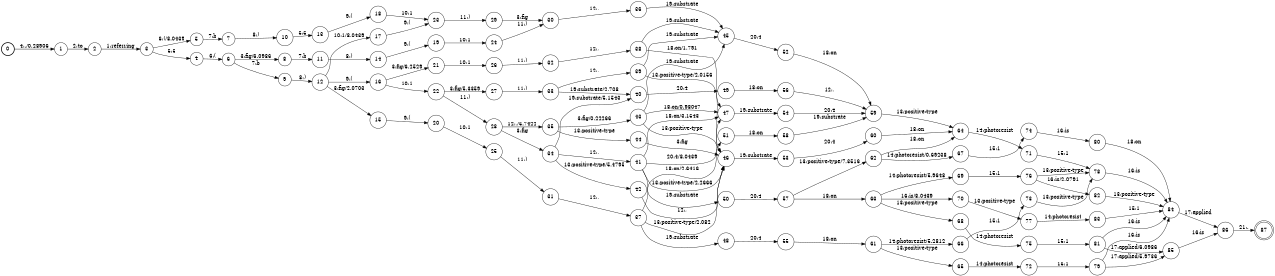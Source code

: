 digraph FST {
rankdir = LR;
size = "8.5,11";
label = "";
center = 1;
orientation = Portrait;
ranksep = "0.4";
nodesep = "0.25";
0 [label = "0", shape = circle, style = bold, fontsize = 14]
	0 -> 1 [label = "4:./0.28906", fontsize = 14];
1 [label = "1", shape = circle, style = solid, fontsize = 14]
	1 -> 2 [label = "2:to", fontsize = 14];
2 [label = "2", shape = circle, style = solid, fontsize = 14]
	2 -> 3 [label = "1:referring", fontsize = 14];
3 [label = "3", shape = circle, style = solid, fontsize = 14]
	3 -> 4 [label = "5:5", fontsize = 14];
	3 -> 5 [label = "6:(/8.0439", fontsize = 14];
4 [label = "4", shape = circle, style = solid, fontsize = 14]
	4 -> 6 [label = "6:(", fontsize = 14];
5 [label = "5", shape = circle, style = solid, fontsize = 14]
	5 -> 7 [label = "7:b", fontsize = 14];
6 [label = "6", shape = circle, style = solid, fontsize = 14]
	6 -> 8 [label = "3:fig/6.0986", fontsize = 14];
	6 -> 9 [label = "7:b", fontsize = 14];
7 [label = "7", shape = circle, style = solid, fontsize = 14]
	7 -> 10 [label = "8:)", fontsize = 14];
8 [label = "8", shape = circle, style = solid, fontsize = 14]
	8 -> 11 [label = "7:b", fontsize = 14];
9 [label = "9", shape = circle, style = solid, fontsize = 14]
	9 -> 12 [label = "8:)", fontsize = 14];
10 [label = "10", shape = circle, style = solid, fontsize = 14]
	10 -> 13 [label = "5:5", fontsize = 14];
11 [label = "11", shape = circle, style = solid, fontsize = 14]
	11 -> 14 [label = "8:)", fontsize = 14];
12 [label = "12", shape = circle, style = solid, fontsize = 14]
	12 -> 15 [label = "3:fig/2.0703", fontsize = 14];
	12 -> 16 [label = "9:(", fontsize = 14];
	12 -> 17 [label = "10:1/8.0439", fontsize = 14];
13 [label = "13", shape = circle, style = solid, fontsize = 14]
	13 -> 18 [label = "9:(", fontsize = 14];
14 [label = "14", shape = circle, style = solid, fontsize = 14]
	14 -> 19 [label = "9:(", fontsize = 14];
15 [label = "15", shape = circle, style = solid, fontsize = 14]
	15 -> 20 [label = "9:(", fontsize = 14];
16 [label = "16", shape = circle, style = solid, fontsize = 14]
	16 -> 21 [label = "3:fig/6.2529", fontsize = 14];
	16 -> 22 [label = "10:1", fontsize = 14];
17 [label = "17", shape = circle, style = solid, fontsize = 14]
	17 -> 23 [label = "9:(", fontsize = 14];
18 [label = "18", shape = circle, style = solid, fontsize = 14]
	18 -> 23 [label = "10:1", fontsize = 14];
19 [label = "19", shape = circle, style = solid, fontsize = 14]
	19 -> 24 [label = "10:1", fontsize = 14];
20 [label = "20", shape = circle, style = solid, fontsize = 14]
	20 -> 25 [label = "10:1", fontsize = 14];
21 [label = "21", shape = circle, style = solid, fontsize = 14]
	21 -> 26 [label = "10:1", fontsize = 14];
22 [label = "22", shape = circle, style = solid, fontsize = 14]
	22 -> 27 [label = "3:fig/5.3359", fontsize = 14];
	22 -> 28 [label = "11:)", fontsize = 14];
23 [label = "23", shape = circle, style = solid, fontsize = 14]
	23 -> 29 [label = "11:)", fontsize = 14];
24 [label = "24", shape = circle, style = solid, fontsize = 14]
	24 -> 30 [label = "11:)", fontsize = 14];
25 [label = "25", shape = circle, style = solid, fontsize = 14]
	25 -> 31 [label = "11:)", fontsize = 14];
26 [label = "26", shape = circle, style = solid, fontsize = 14]
	26 -> 32 [label = "11:)", fontsize = 14];
27 [label = "27", shape = circle, style = solid, fontsize = 14]
	27 -> 33 [label = "11:)", fontsize = 14];
28 [label = "28", shape = circle, style = solid, fontsize = 14]
	28 -> 34 [label = "3:fig", fontsize = 14];
	28 -> 35 [label = "12:,/5.7422", fontsize = 14];
29 [label = "29", shape = circle, style = solid, fontsize = 14]
	29 -> 30 [label = "3:fig", fontsize = 14];
30 [label = "30", shape = circle, style = solid, fontsize = 14]
	30 -> 36 [label = "12:,", fontsize = 14];
31 [label = "31", shape = circle, style = solid, fontsize = 14]
	31 -> 37 [label = "12:,", fontsize = 14];
32 [label = "32", shape = circle, style = solid, fontsize = 14]
	32 -> 38 [label = "12:,", fontsize = 14];
33 [label = "33", shape = circle, style = solid, fontsize = 14]
	33 -> 39 [label = "12:,", fontsize = 14];
	33 -> 40 [label = "19:substrate/2.708", fontsize = 14];
34 [label = "34", shape = circle, style = solid, fontsize = 14]
	34 -> 41 [label = "12:,", fontsize = 14];
	34 -> 42 [label = "13:positive-type/5.4795", fontsize = 14];
	34 -> 40 [label = "19:substrate/5.1543", fontsize = 14];
35 [label = "35", shape = circle, style = solid, fontsize = 14]
	35 -> 43 [label = "3:fig/0.22266", fontsize = 14];
	35 -> 44 [label = "13:positive-type", fontsize = 14];
36 [label = "36", shape = circle, style = solid, fontsize = 14]
	36 -> 45 [label = "19:substrate", fontsize = 14];
37 [label = "37", shape = circle, style = solid, fontsize = 14]
	37 -> 46 [label = "13:positive-type/2.082", fontsize = 14];
	37 -> 47 [label = "18:on/2.6416", fontsize = 14];
	37 -> 48 [label = "19:substrate", fontsize = 14];
38 [label = "38", shape = circle, style = solid, fontsize = 14]
	38 -> 47 [label = "18:on/1.791", fontsize = 14];
	38 -> 45 [label = "19:substrate", fontsize = 14];
39 [label = "39", shape = circle, style = solid, fontsize = 14]
	39 -> 46 [label = "13:positive-type/2.0156", fontsize = 14];
	39 -> 45 [label = "19:substrate", fontsize = 14];
40 [label = "40", shape = circle, style = solid, fontsize = 14]
	40 -> 49 [label = "20:4", fontsize = 14];
41 [label = "41", shape = circle, style = solid, fontsize = 14]
	41 -> 46 [label = "13:positive-type/2.2666", fontsize = 14];
	41 -> 47 [label = "18:on/3.1543", fontsize = 14];
	41 -> 50 [label = "19:substrate", fontsize = 14];
	41 -> 51 [label = "20:4/8.0439", fontsize = 14];
42 [label = "42", shape = circle, style = solid, fontsize = 14]
	42 -> 46 [label = "12:,", fontsize = 14];
43 [label = "43", shape = circle, style = solid, fontsize = 14]
	43 -> 46 [label = "13:positive-type", fontsize = 14];
	43 -> 47 [label = "18:on/0.98047", fontsize = 14];
	43 -> 45 [label = "19:substrate", fontsize = 14];
44 [label = "44", shape = circle, style = solid, fontsize = 14]
	44 -> 46 [label = "3:fig", fontsize = 14];
45 [label = "45", shape = circle, style = solid, fontsize = 14]
	45 -> 52 [label = "20:4", fontsize = 14];
46 [label = "46", shape = circle, style = solid, fontsize = 14]
	46 -> 53 [label = "19:substrate", fontsize = 14];
47 [label = "47", shape = circle, style = solid, fontsize = 14]
	47 -> 54 [label = "19:substrate", fontsize = 14];
48 [label = "48", shape = circle, style = solid, fontsize = 14]
	48 -> 55 [label = "20:4", fontsize = 14];
49 [label = "49", shape = circle, style = solid, fontsize = 14]
	49 -> 56 [label = "18:on", fontsize = 14];
50 [label = "50", shape = circle, style = solid, fontsize = 14]
	50 -> 57 [label = "20:4", fontsize = 14];
51 [label = "51", shape = circle, style = solid, fontsize = 14]
	51 -> 58 [label = "18:on", fontsize = 14];
52 [label = "52", shape = circle, style = solid, fontsize = 14]
	52 -> 59 [label = "18:on", fontsize = 14];
53 [label = "53", shape = circle, style = solid, fontsize = 14]
	53 -> 60 [label = "20:4", fontsize = 14];
54 [label = "54", shape = circle, style = solid, fontsize = 14]
	54 -> 59 [label = "20:4", fontsize = 14];
55 [label = "55", shape = circle, style = solid, fontsize = 14]
	55 -> 61 [label = "18:on", fontsize = 14];
56 [label = "56", shape = circle, style = solid, fontsize = 14]
	56 -> 59 [label = "12:,", fontsize = 14];
57 [label = "57", shape = circle, style = solid, fontsize = 14]
	57 -> 62 [label = "13:positive-type/7.3516", fontsize = 14];
	57 -> 63 [label = "18:on", fontsize = 14];
58 [label = "58", shape = circle, style = solid, fontsize = 14]
	58 -> 59 [label = "19:substrate", fontsize = 14];
59 [label = "59", shape = circle, style = solid, fontsize = 14]
	59 -> 64 [label = "13:positive-type", fontsize = 14];
60 [label = "60", shape = circle, style = solid, fontsize = 14]
	60 -> 64 [label = "18:on", fontsize = 14];
61 [label = "61", shape = circle, style = solid, fontsize = 14]
	61 -> 65 [label = "13:positive-type", fontsize = 14];
	61 -> 66 [label = "14:photoresist/5.2812", fontsize = 14];
62 [label = "62", shape = circle, style = solid, fontsize = 14]
	62 -> 67 [label = "14:photoresist/0.69238", fontsize = 14];
	62 -> 64 [label = "18:on", fontsize = 14];
63 [label = "63", shape = circle, style = solid, fontsize = 14]
	63 -> 68 [label = "13:positive-type", fontsize = 14];
	63 -> 69 [label = "14:photoresist/5.9648", fontsize = 14];
	63 -> 70 [label = "16:is/8.0439", fontsize = 14];
64 [label = "64", shape = circle, style = solid, fontsize = 14]
	64 -> 71 [label = "14:photoresist", fontsize = 14];
65 [label = "65", shape = circle, style = solid, fontsize = 14]
	65 -> 72 [label = "14:photoresist", fontsize = 14];
66 [label = "66", shape = circle, style = solid, fontsize = 14]
	66 -> 73 [label = "15:1", fontsize = 14];
67 [label = "67", shape = circle, style = solid, fontsize = 14]
	67 -> 74 [label = "15:1", fontsize = 14];
68 [label = "68", shape = circle, style = solid, fontsize = 14]
	68 -> 75 [label = "14:photoresist", fontsize = 14];
69 [label = "69", shape = circle, style = solid, fontsize = 14]
	69 -> 76 [label = "15:1", fontsize = 14];
70 [label = "70", shape = circle, style = solid, fontsize = 14]
	70 -> 77 [label = "13:positive-type", fontsize = 14];
71 [label = "71", shape = circle, style = solid, fontsize = 14]
	71 -> 78 [label = "15:1", fontsize = 14];
72 [label = "72", shape = circle, style = solid, fontsize = 14]
	72 -> 79 [label = "15:1", fontsize = 14];
73 [label = "73", shape = circle, style = solid, fontsize = 14]
	73 -> 78 [label = "13:positive-type", fontsize = 14];
74 [label = "74", shape = circle, style = solid, fontsize = 14]
	74 -> 80 [label = "16:is", fontsize = 14];
75 [label = "75", shape = circle, style = solid, fontsize = 14]
	75 -> 81 [label = "15:1", fontsize = 14];
76 [label = "76", shape = circle, style = solid, fontsize = 14]
	76 -> 78 [label = "13:positive-type", fontsize = 14];
	76 -> 82 [label = "16:is/2.0791", fontsize = 14];
77 [label = "77", shape = circle, style = solid, fontsize = 14]
	77 -> 83 [label = "14:photoresist", fontsize = 14];
78 [label = "78", shape = circle, style = solid, fontsize = 14]
	78 -> 84 [label = "16:is", fontsize = 14];
79 [label = "79", shape = circle, style = solid, fontsize = 14]
	79 -> 84 [label = "16:is", fontsize = 14];
	79 -> 85 [label = "17:applied/5.9736", fontsize = 14];
80 [label = "80", shape = circle, style = solid, fontsize = 14]
	80 -> 84 [label = "18:on", fontsize = 14];
81 [label = "81", shape = circle, style = solid, fontsize = 14]
	81 -> 84 [label = "16:is", fontsize = 14];
	81 -> 85 [label = "17:applied/6.0986", fontsize = 14];
82 [label = "82", shape = circle, style = solid, fontsize = 14]
	82 -> 84 [label = "13:positive-type", fontsize = 14];
83 [label = "83", shape = circle, style = solid, fontsize = 14]
	83 -> 84 [label = "15:1", fontsize = 14];
84 [label = "84", shape = circle, style = solid, fontsize = 14]
	84 -> 86 [label = "17:applied", fontsize = 14];
85 [label = "85", shape = circle, style = solid, fontsize = 14]
	85 -> 86 [label = "16:is", fontsize = 14];
86 [label = "86", shape = circle, style = solid, fontsize = 14]
	86 -> 87 [label = "21:.", fontsize = 14];
87 [label = "87", shape = doublecircle, style = solid, fontsize = 14]
}
